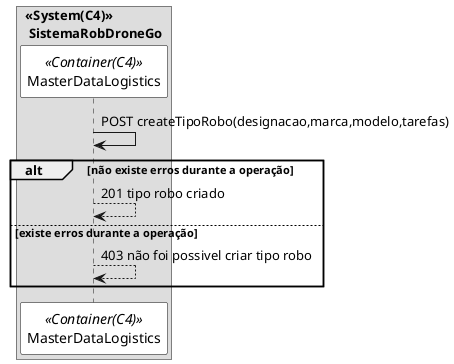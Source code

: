 @startuml getPackagingSD

skinparam sequence {
ParticipantBorderColor black
ParticipantBackgroundColor white
}

box "<<System(C4)>>\n SistemaRobDroneGo"
participant MasterDataLogistics as mdl <<Container(C4)>>
mdl -> mdl: POST createTipoRobo(designacao,marca,modelo,tarefas)
alt não existe erros durante a operação
mdl --> mdl: 201 tipo robo criado
else existe erros durante a operação
mdl --> mdl: 403 não foi possivel criar tipo robo
end 

end box

@enduml